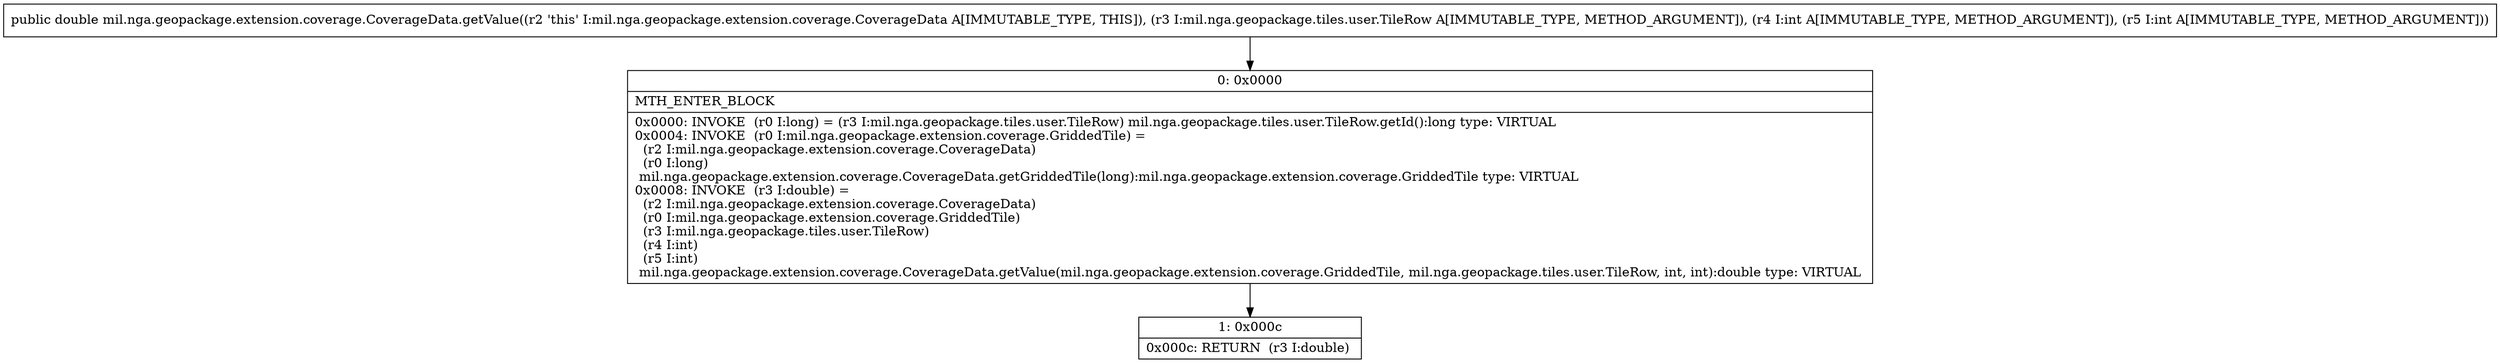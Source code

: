 digraph "CFG formil.nga.geopackage.extension.coverage.CoverageData.getValue(Lmil\/nga\/geopackage\/tiles\/user\/TileRow;II)D" {
Node_0 [shape=record,label="{0\:\ 0x0000|MTH_ENTER_BLOCK\l|0x0000: INVOKE  (r0 I:long) = (r3 I:mil.nga.geopackage.tiles.user.TileRow) mil.nga.geopackage.tiles.user.TileRow.getId():long type: VIRTUAL \l0x0004: INVOKE  (r0 I:mil.nga.geopackage.extension.coverage.GriddedTile) = \l  (r2 I:mil.nga.geopackage.extension.coverage.CoverageData)\l  (r0 I:long)\l mil.nga.geopackage.extension.coverage.CoverageData.getGriddedTile(long):mil.nga.geopackage.extension.coverage.GriddedTile type: VIRTUAL \l0x0008: INVOKE  (r3 I:double) = \l  (r2 I:mil.nga.geopackage.extension.coverage.CoverageData)\l  (r0 I:mil.nga.geopackage.extension.coverage.GriddedTile)\l  (r3 I:mil.nga.geopackage.tiles.user.TileRow)\l  (r4 I:int)\l  (r5 I:int)\l mil.nga.geopackage.extension.coverage.CoverageData.getValue(mil.nga.geopackage.extension.coverage.GriddedTile, mil.nga.geopackage.tiles.user.TileRow, int, int):double type: VIRTUAL \l}"];
Node_1 [shape=record,label="{1\:\ 0x000c|0x000c: RETURN  (r3 I:double) \l}"];
MethodNode[shape=record,label="{public double mil.nga.geopackage.extension.coverage.CoverageData.getValue((r2 'this' I:mil.nga.geopackage.extension.coverage.CoverageData A[IMMUTABLE_TYPE, THIS]), (r3 I:mil.nga.geopackage.tiles.user.TileRow A[IMMUTABLE_TYPE, METHOD_ARGUMENT]), (r4 I:int A[IMMUTABLE_TYPE, METHOD_ARGUMENT]), (r5 I:int A[IMMUTABLE_TYPE, METHOD_ARGUMENT])) }"];
MethodNode -> Node_0;
Node_0 -> Node_1;
}

